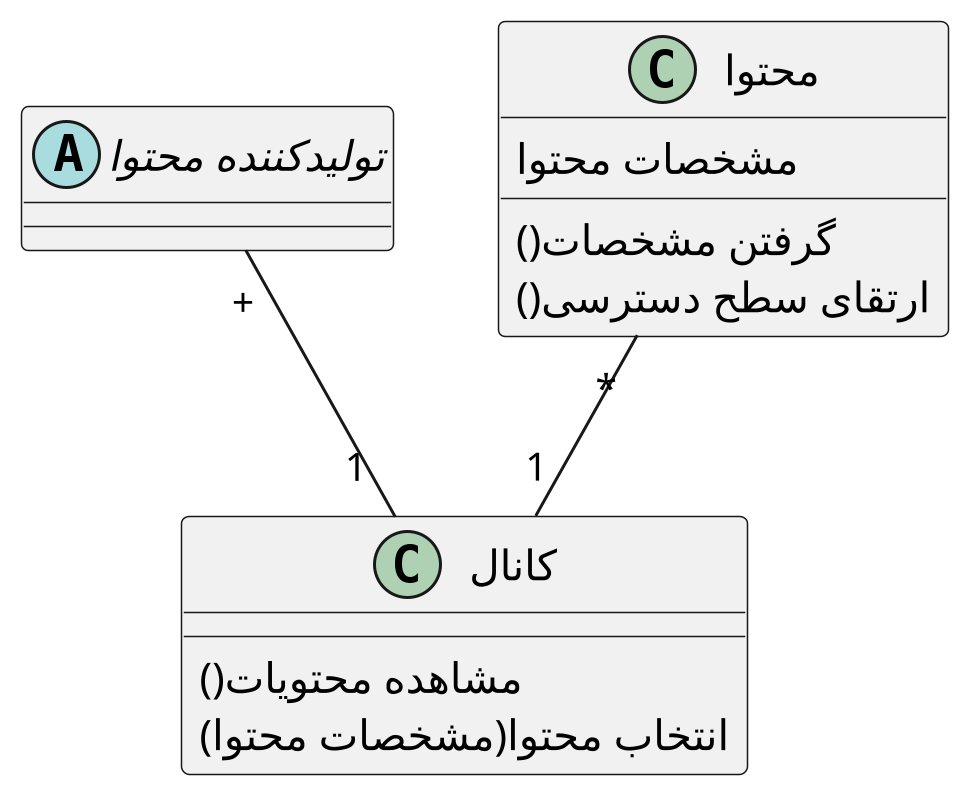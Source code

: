 @startuml promote_content


scale 3
skinparam DefaultFontName B Nazanin
skinparam ArrowMessageAlignment right

abstract "تولیدکننده محتوا" as producer {
}

class "محتوا" as content {
    مشخصات محتوا
    گرفتن مشخصات()
    ارتقای سطح دسترسی()
}

class "کانال" as chanel {
    مشاهده محتویات()
    انتخاب محتوا(مشخصات محتوا)
}

content "           *" -- "1" chanel
producer "+" -- "                   1" chanel


@enduml
